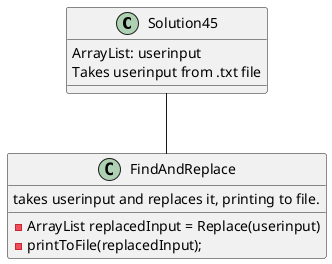 @startuml
'https://plantuml.com/sequence-diagram


class Solution45 {
ArrayList: userinput
Takes userinput from .txt file
}
class FindAndReplace {
takes userinput and replaces it, printing to file.
-ArrayList replacedInput = Replace(userinput)


-printToFile(replacedInput);
}
Solution45 -- FindAndReplace
@enduml